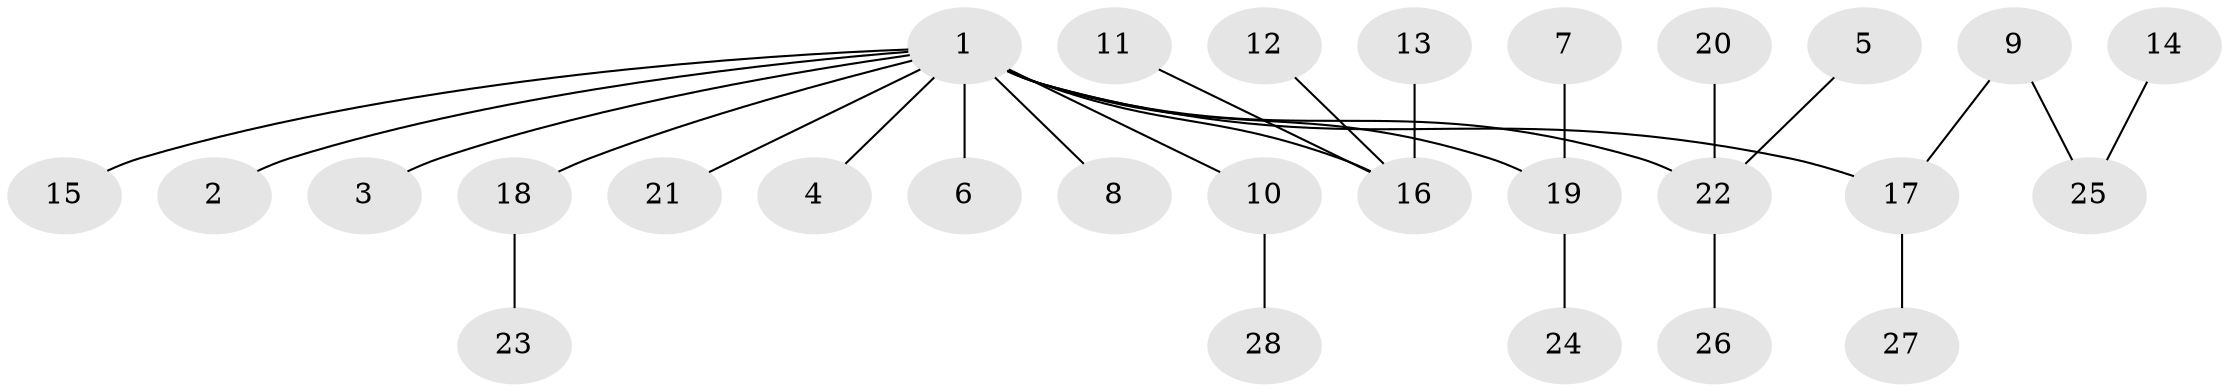 // original degree distribution, {3: 0.1509433962264151, 8: 0.018867924528301886, 6: 0.018867924528301886, 2: 0.16981132075471697, 5: 0.03773584905660377, 4: 0.03773584905660377, 1: 0.5660377358490566}
// Generated by graph-tools (version 1.1) at 2025/26/03/09/25 03:26:23]
// undirected, 28 vertices, 27 edges
graph export_dot {
graph [start="1"]
  node [color=gray90,style=filled];
  1;
  2;
  3;
  4;
  5;
  6;
  7;
  8;
  9;
  10;
  11;
  12;
  13;
  14;
  15;
  16;
  17;
  18;
  19;
  20;
  21;
  22;
  23;
  24;
  25;
  26;
  27;
  28;
  1 -- 2 [weight=1.0];
  1 -- 3 [weight=1.0];
  1 -- 4 [weight=1.0];
  1 -- 6 [weight=1.0];
  1 -- 8 [weight=1.0];
  1 -- 10 [weight=1.0];
  1 -- 15 [weight=1.0];
  1 -- 16 [weight=1.0];
  1 -- 17 [weight=1.0];
  1 -- 18 [weight=1.0];
  1 -- 19 [weight=1.0];
  1 -- 21 [weight=1.0];
  1 -- 22 [weight=1.0];
  5 -- 22 [weight=1.0];
  7 -- 19 [weight=1.0];
  9 -- 17 [weight=1.0];
  9 -- 25 [weight=1.0];
  10 -- 28 [weight=1.0];
  11 -- 16 [weight=1.0];
  12 -- 16 [weight=1.0];
  13 -- 16 [weight=1.0];
  14 -- 25 [weight=1.0];
  17 -- 27 [weight=1.0];
  18 -- 23 [weight=1.0];
  19 -- 24 [weight=1.0];
  20 -- 22 [weight=1.0];
  22 -- 26 [weight=1.0];
}
